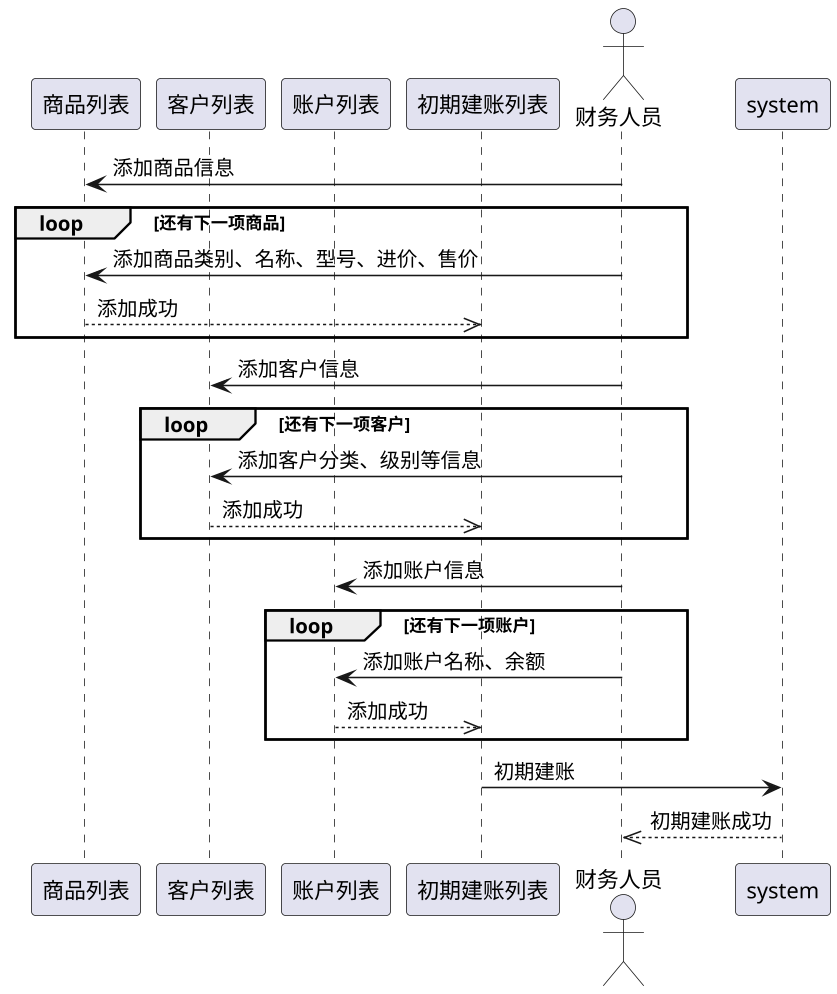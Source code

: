 @startuml
skinparam dpi 150
skinparam responseMessageBelowArrow true
actor 财务人员
participant 商品列表
participant 客户列表
participant 账户列表
participant 初期建账列表
财务人员 -> 商品列表: 添加商品信息
loop 还有下一项商品
    财务人员 -> 商品列表: 添加商品类别、名称、型号、进价、售价
    商品列表 -->> 初期建账列表: 添加成功
actor 财务人员
end
财务人员 -> 客户列表: 添加客户信息
loop 还有下一项客户
    财务人员 -> 客户列表: 添加客户分类、级别等信息
    客户列表 -->> 初期建账列表: 添加成功
actor 财务人员
end
财务人员 -> 账户列表: 添加账户信息
loop 还有下一项账户
    财务人员 -> 账户列表: 添加账户名称、余额
    账户列表 -->> 初期建账列表: 添加成功
end
初期建账列表 -> system: 初期建账
system -->> 财务人员: 初期建账成功
@enduml